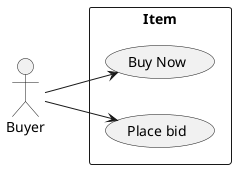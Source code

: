 ﻿
@startuml

left to right direction

actor "Buyer" as A1

rectangle "Item" as C {
    usecase "Buy Now" as UC1
    usecase "Place bid" as UC2
}


A1 --> UC1
A1 --> UC2



@enduml

